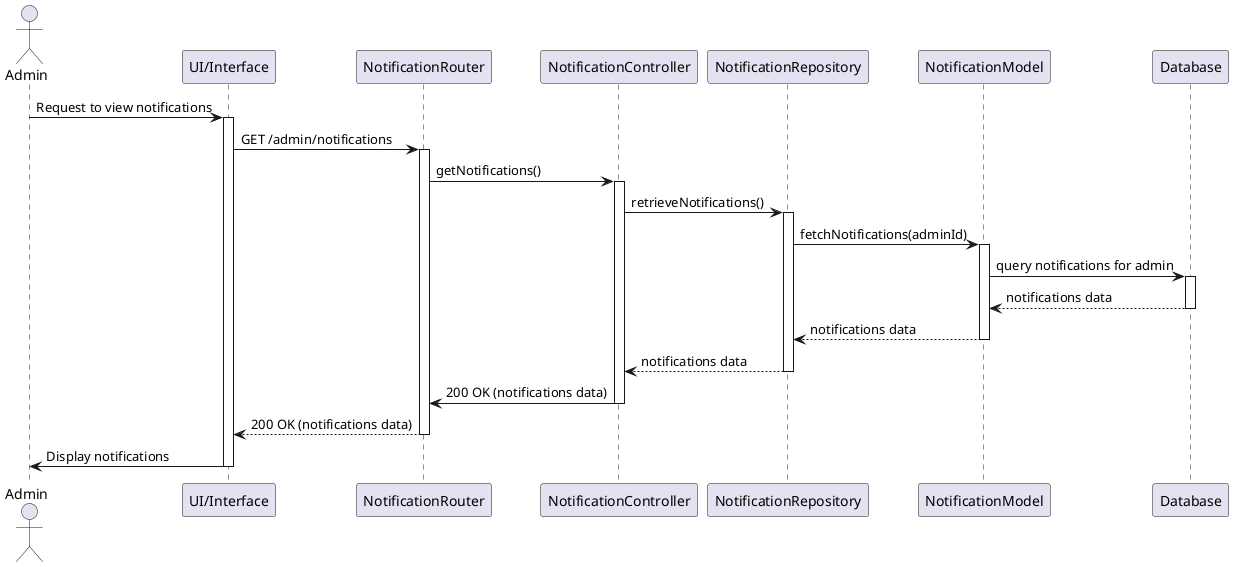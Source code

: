 @startuml
actor Admin
participant "UI/Interface" as UI
participant "NotificationRouter" as Router
participant "NotificationController" as Controller
participant "NotificationRepository" as Repository
participant "NotificationModel" as NotificationModel
participant "Database" as DB

Admin -> UI: Request to view notifications
activate UI
UI -> Router: GET /admin/notifications
activate Router
Router -> Controller: getNotifications()
activate Controller
Controller -> Repository: retrieveNotifications()
activate Repository

Repository -> NotificationModel: fetchNotifications(adminId)
activate NotificationModel
NotificationModel -> DB: query notifications for admin
activate DB
DB --> NotificationModel: notifications data
deactivate DB
NotificationModel --> Repository: notifications data
deactivate NotificationModel
Repository --> Controller: notifications data
deactivate Repository

Controller -> Router: 200 OK (notifications data)
deactivate Controller
Router --> UI: 200 OK (notifications data)
deactivate Router
UI -> Admin: Display notifications
deactivate UI
@enduml
